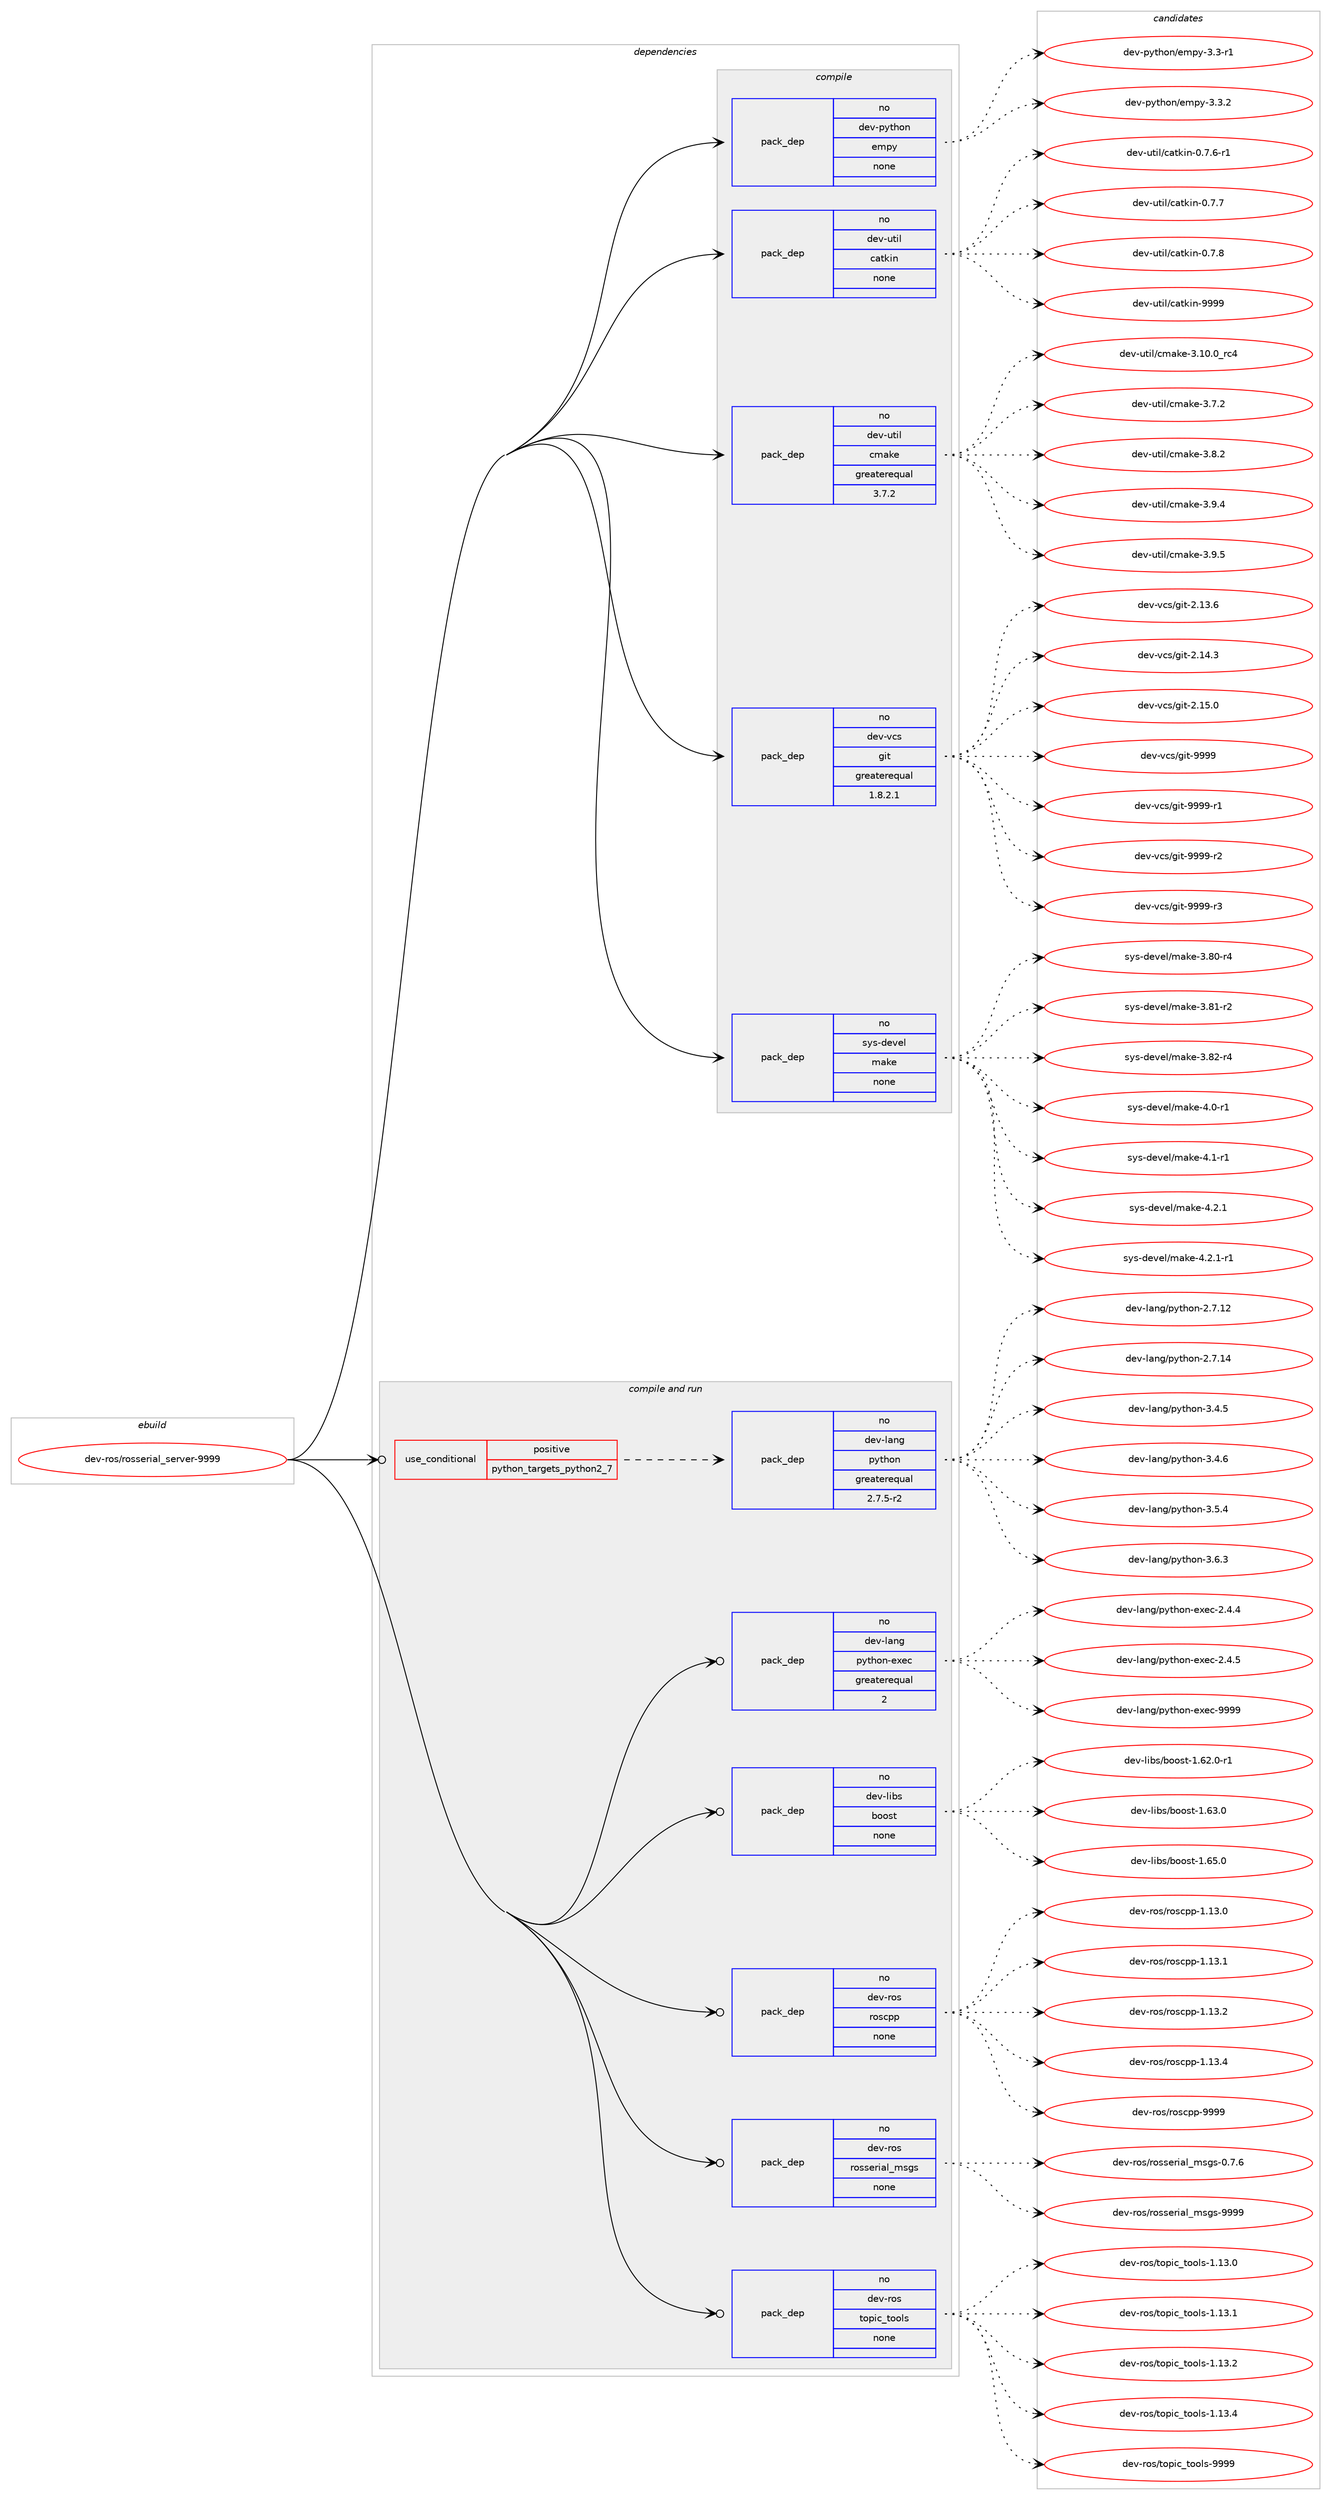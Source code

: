 digraph prolog {

# *************
# Graph options
# *************

newrank=true;
concentrate=true;
compound=true;
graph [rankdir=LR,fontname=Helvetica,fontsize=10,ranksep=1.5];#, ranksep=2.5, nodesep=0.2];
edge  [arrowhead=vee];
node  [fontname=Helvetica,fontsize=10];

# **********
# The ebuild
# **********

subgraph cluster_leftcol {
color=gray;
rank=same;
label=<<i>ebuild</i>>;
id [label="dev-ros/rosserial_server-9999", color=red, width=4, href="../dev-ros/rosserial_server-9999.svg"];
}

# ****************
# The dependencies
# ****************

subgraph cluster_midcol {
color=gray;
label=<<i>dependencies</i>>;
subgraph cluster_compile {
fillcolor="#eeeeee";
style=filled;
label=<<i>compile</i>>;
subgraph pack160544 {
dependency211429 [label=<<TABLE BORDER="0" CELLBORDER="1" CELLSPACING="0" CELLPADDING="4" WIDTH="220"><TR><TD ROWSPAN="6" CELLPADDING="30">pack_dep</TD></TR><TR><TD WIDTH="110">no</TD></TR><TR><TD>dev-python</TD></TR><TR><TD>empy</TD></TR><TR><TD>none</TD></TR><TR><TD></TD></TR></TABLE>>, shape=none, color=blue];
}
id:e -> dependency211429:w [weight=20,style="solid",arrowhead="vee"];
subgraph pack160545 {
dependency211430 [label=<<TABLE BORDER="0" CELLBORDER="1" CELLSPACING="0" CELLPADDING="4" WIDTH="220"><TR><TD ROWSPAN="6" CELLPADDING="30">pack_dep</TD></TR><TR><TD WIDTH="110">no</TD></TR><TR><TD>dev-util</TD></TR><TR><TD>catkin</TD></TR><TR><TD>none</TD></TR><TR><TD></TD></TR></TABLE>>, shape=none, color=blue];
}
id:e -> dependency211430:w [weight=20,style="solid",arrowhead="vee"];
subgraph pack160546 {
dependency211431 [label=<<TABLE BORDER="0" CELLBORDER="1" CELLSPACING="0" CELLPADDING="4" WIDTH="220"><TR><TD ROWSPAN="6" CELLPADDING="30">pack_dep</TD></TR><TR><TD WIDTH="110">no</TD></TR><TR><TD>dev-util</TD></TR><TR><TD>cmake</TD></TR><TR><TD>greaterequal</TD></TR><TR><TD>3.7.2</TD></TR></TABLE>>, shape=none, color=blue];
}
id:e -> dependency211431:w [weight=20,style="solid",arrowhead="vee"];
subgraph pack160547 {
dependency211432 [label=<<TABLE BORDER="0" CELLBORDER="1" CELLSPACING="0" CELLPADDING="4" WIDTH="220"><TR><TD ROWSPAN="6" CELLPADDING="30">pack_dep</TD></TR><TR><TD WIDTH="110">no</TD></TR><TR><TD>dev-vcs</TD></TR><TR><TD>git</TD></TR><TR><TD>greaterequal</TD></TR><TR><TD>1.8.2.1</TD></TR></TABLE>>, shape=none, color=blue];
}
id:e -> dependency211432:w [weight=20,style="solid",arrowhead="vee"];
subgraph pack160548 {
dependency211433 [label=<<TABLE BORDER="0" CELLBORDER="1" CELLSPACING="0" CELLPADDING="4" WIDTH="220"><TR><TD ROWSPAN="6" CELLPADDING="30">pack_dep</TD></TR><TR><TD WIDTH="110">no</TD></TR><TR><TD>sys-devel</TD></TR><TR><TD>make</TD></TR><TR><TD>none</TD></TR><TR><TD></TD></TR></TABLE>>, shape=none, color=blue];
}
id:e -> dependency211433:w [weight=20,style="solid",arrowhead="vee"];
}
subgraph cluster_compileandrun {
fillcolor="#eeeeee";
style=filled;
label=<<i>compile and run</i>>;
subgraph cond46898 {
dependency211434 [label=<<TABLE BORDER="0" CELLBORDER="1" CELLSPACING="0" CELLPADDING="4"><TR><TD ROWSPAN="3" CELLPADDING="10">use_conditional</TD></TR><TR><TD>positive</TD></TR><TR><TD>python_targets_python2_7</TD></TR></TABLE>>, shape=none, color=red];
subgraph pack160549 {
dependency211435 [label=<<TABLE BORDER="0" CELLBORDER="1" CELLSPACING="0" CELLPADDING="4" WIDTH="220"><TR><TD ROWSPAN="6" CELLPADDING="30">pack_dep</TD></TR><TR><TD WIDTH="110">no</TD></TR><TR><TD>dev-lang</TD></TR><TR><TD>python</TD></TR><TR><TD>greaterequal</TD></TR><TR><TD>2.7.5-r2</TD></TR></TABLE>>, shape=none, color=blue];
}
dependency211434:e -> dependency211435:w [weight=20,style="dashed",arrowhead="vee"];
}
id:e -> dependency211434:w [weight=20,style="solid",arrowhead="odotvee"];
subgraph pack160550 {
dependency211436 [label=<<TABLE BORDER="0" CELLBORDER="1" CELLSPACING="0" CELLPADDING="4" WIDTH="220"><TR><TD ROWSPAN="6" CELLPADDING="30">pack_dep</TD></TR><TR><TD WIDTH="110">no</TD></TR><TR><TD>dev-lang</TD></TR><TR><TD>python-exec</TD></TR><TR><TD>greaterequal</TD></TR><TR><TD>2</TD></TR></TABLE>>, shape=none, color=blue];
}
id:e -> dependency211436:w [weight=20,style="solid",arrowhead="odotvee"];
subgraph pack160551 {
dependency211437 [label=<<TABLE BORDER="0" CELLBORDER="1" CELLSPACING="0" CELLPADDING="4" WIDTH="220"><TR><TD ROWSPAN="6" CELLPADDING="30">pack_dep</TD></TR><TR><TD WIDTH="110">no</TD></TR><TR><TD>dev-libs</TD></TR><TR><TD>boost</TD></TR><TR><TD>none</TD></TR><TR><TD></TD></TR></TABLE>>, shape=none, color=blue];
}
id:e -> dependency211437:w [weight=20,style="solid",arrowhead="odotvee"];
subgraph pack160552 {
dependency211438 [label=<<TABLE BORDER="0" CELLBORDER="1" CELLSPACING="0" CELLPADDING="4" WIDTH="220"><TR><TD ROWSPAN="6" CELLPADDING="30">pack_dep</TD></TR><TR><TD WIDTH="110">no</TD></TR><TR><TD>dev-ros</TD></TR><TR><TD>roscpp</TD></TR><TR><TD>none</TD></TR><TR><TD></TD></TR></TABLE>>, shape=none, color=blue];
}
id:e -> dependency211438:w [weight=20,style="solid",arrowhead="odotvee"];
subgraph pack160553 {
dependency211439 [label=<<TABLE BORDER="0" CELLBORDER="1" CELLSPACING="0" CELLPADDING="4" WIDTH="220"><TR><TD ROWSPAN="6" CELLPADDING="30">pack_dep</TD></TR><TR><TD WIDTH="110">no</TD></TR><TR><TD>dev-ros</TD></TR><TR><TD>rosserial_msgs</TD></TR><TR><TD>none</TD></TR><TR><TD></TD></TR></TABLE>>, shape=none, color=blue];
}
id:e -> dependency211439:w [weight=20,style="solid",arrowhead="odotvee"];
subgraph pack160554 {
dependency211440 [label=<<TABLE BORDER="0" CELLBORDER="1" CELLSPACING="0" CELLPADDING="4" WIDTH="220"><TR><TD ROWSPAN="6" CELLPADDING="30">pack_dep</TD></TR><TR><TD WIDTH="110">no</TD></TR><TR><TD>dev-ros</TD></TR><TR><TD>topic_tools</TD></TR><TR><TD>none</TD></TR><TR><TD></TD></TR></TABLE>>, shape=none, color=blue];
}
id:e -> dependency211440:w [weight=20,style="solid",arrowhead="odotvee"];
}
subgraph cluster_run {
fillcolor="#eeeeee";
style=filled;
label=<<i>run</i>>;
}
}

# **************
# The candidates
# **************

subgraph cluster_choices {
rank=same;
color=gray;
label=<<i>candidates</i>>;

subgraph choice160544 {
color=black;
nodesep=1;
choice1001011184511212111610411111047101109112121455146514511449 [label="dev-python/empy-3.3-r1", color=red, width=4,href="../dev-python/empy-3.3-r1.svg"];
choice1001011184511212111610411111047101109112121455146514650 [label="dev-python/empy-3.3.2", color=red, width=4,href="../dev-python/empy-3.3.2.svg"];
dependency211429:e -> choice1001011184511212111610411111047101109112121455146514511449:w [style=dotted,weight="100"];
dependency211429:e -> choice1001011184511212111610411111047101109112121455146514650:w [style=dotted,weight="100"];
}
subgraph choice160545 {
color=black;
nodesep=1;
choice100101118451171161051084799971161071051104548465546544511449 [label="dev-util/catkin-0.7.6-r1", color=red, width=4,href="../dev-util/catkin-0.7.6-r1.svg"];
choice10010111845117116105108479997116107105110454846554655 [label="dev-util/catkin-0.7.7", color=red, width=4,href="../dev-util/catkin-0.7.7.svg"];
choice10010111845117116105108479997116107105110454846554656 [label="dev-util/catkin-0.7.8", color=red, width=4,href="../dev-util/catkin-0.7.8.svg"];
choice100101118451171161051084799971161071051104557575757 [label="dev-util/catkin-9999", color=red, width=4,href="../dev-util/catkin-9999.svg"];
dependency211430:e -> choice100101118451171161051084799971161071051104548465546544511449:w [style=dotted,weight="100"];
dependency211430:e -> choice10010111845117116105108479997116107105110454846554655:w [style=dotted,weight="100"];
dependency211430:e -> choice10010111845117116105108479997116107105110454846554656:w [style=dotted,weight="100"];
dependency211430:e -> choice100101118451171161051084799971161071051104557575757:w [style=dotted,weight="100"];
}
subgraph choice160546 {
color=black;
nodesep=1;
choice1001011184511711610510847991099710710145514649484648951149952 [label="dev-util/cmake-3.10.0_rc4", color=red, width=4,href="../dev-util/cmake-3.10.0_rc4.svg"];
choice10010111845117116105108479910997107101455146554650 [label="dev-util/cmake-3.7.2", color=red, width=4,href="../dev-util/cmake-3.7.2.svg"];
choice10010111845117116105108479910997107101455146564650 [label="dev-util/cmake-3.8.2", color=red, width=4,href="../dev-util/cmake-3.8.2.svg"];
choice10010111845117116105108479910997107101455146574652 [label="dev-util/cmake-3.9.4", color=red, width=4,href="../dev-util/cmake-3.9.4.svg"];
choice10010111845117116105108479910997107101455146574653 [label="dev-util/cmake-3.9.5", color=red, width=4,href="../dev-util/cmake-3.9.5.svg"];
dependency211431:e -> choice1001011184511711610510847991099710710145514649484648951149952:w [style=dotted,weight="100"];
dependency211431:e -> choice10010111845117116105108479910997107101455146554650:w [style=dotted,weight="100"];
dependency211431:e -> choice10010111845117116105108479910997107101455146564650:w [style=dotted,weight="100"];
dependency211431:e -> choice10010111845117116105108479910997107101455146574652:w [style=dotted,weight="100"];
dependency211431:e -> choice10010111845117116105108479910997107101455146574653:w [style=dotted,weight="100"];
}
subgraph choice160547 {
color=black;
nodesep=1;
choice10010111845118991154710310511645504649514654 [label="dev-vcs/git-2.13.6", color=red, width=4,href="../dev-vcs/git-2.13.6.svg"];
choice10010111845118991154710310511645504649524651 [label="dev-vcs/git-2.14.3", color=red, width=4,href="../dev-vcs/git-2.14.3.svg"];
choice10010111845118991154710310511645504649534648 [label="dev-vcs/git-2.15.0", color=red, width=4,href="../dev-vcs/git-2.15.0.svg"];
choice1001011184511899115471031051164557575757 [label="dev-vcs/git-9999", color=red, width=4,href="../dev-vcs/git-9999.svg"];
choice10010111845118991154710310511645575757574511449 [label="dev-vcs/git-9999-r1", color=red, width=4,href="../dev-vcs/git-9999-r1.svg"];
choice10010111845118991154710310511645575757574511450 [label="dev-vcs/git-9999-r2", color=red, width=4,href="../dev-vcs/git-9999-r2.svg"];
choice10010111845118991154710310511645575757574511451 [label="dev-vcs/git-9999-r3", color=red, width=4,href="../dev-vcs/git-9999-r3.svg"];
dependency211432:e -> choice10010111845118991154710310511645504649514654:w [style=dotted,weight="100"];
dependency211432:e -> choice10010111845118991154710310511645504649524651:w [style=dotted,weight="100"];
dependency211432:e -> choice10010111845118991154710310511645504649534648:w [style=dotted,weight="100"];
dependency211432:e -> choice1001011184511899115471031051164557575757:w [style=dotted,weight="100"];
dependency211432:e -> choice10010111845118991154710310511645575757574511449:w [style=dotted,weight="100"];
dependency211432:e -> choice10010111845118991154710310511645575757574511450:w [style=dotted,weight="100"];
dependency211432:e -> choice10010111845118991154710310511645575757574511451:w [style=dotted,weight="100"];
}
subgraph choice160548 {
color=black;
nodesep=1;
choice11512111545100101118101108471099710710145514656484511452 [label="sys-devel/make-3.80-r4", color=red, width=4,href="../sys-devel/make-3.80-r4.svg"];
choice11512111545100101118101108471099710710145514656494511450 [label="sys-devel/make-3.81-r2", color=red, width=4,href="../sys-devel/make-3.81-r2.svg"];
choice11512111545100101118101108471099710710145514656504511452 [label="sys-devel/make-3.82-r4", color=red, width=4,href="../sys-devel/make-3.82-r4.svg"];
choice115121115451001011181011084710997107101455246484511449 [label="sys-devel/make-4.0-r1", color=red, width=4,href="../sys-devel/make-4.0-r1.svg"];
choice115121115451001011181011084710997107101455246494511449 [label="sys-devel/make-4.1-r1", color=red, width=4,href="../sys-devel/make-4.1-r1.svg"];
choice115121115451001011181011084710997107101455246504649 [label="sys-devel/make-4.2.1", color=red, width=4,href="../sys-devel/make-4.2.1.svg"];
choice1151211154510010111810110847109971071014552465046494511449 [label="sys-devel/make-4.2.1-r1", color=red, width=4,href="../sys-devel/make-4.2.1-r1.svg"];
dependency211433:e -> choice11512111545100101118101108471099710710145514656484511452:w [style=dotted,weight="100"];
dependency211433:e -> choice11512111545100101118101108471099710710145514656494511450:w [style=dotted,weight="100"];
dependency211433:e -> choice11512111545100101118101108471099710710145514656504511452:w [style=dotted,weight="100"];
dependency211433:e -> choice115121115451001011181011084710997107101455246484511449:w [style=dotted,weight="100"];
dependency211433:e -> choice115121115451001011181011084710997107101455246494511449:w [style=dotted,weight="100"];
dependency211433:e -> choice115121115451001011181011084710997107101455246504649:w [style=dotted,weight="100"];
dependency211433:e -> choice1151211154510010111810110847109971071014552465046494511449:w [style=dotted,weight="100"];
}
subgraph choice160549 {
color=black;
nodesep=1;
choice10010111845108971101034711212111610411111045504655464950 [label="dev-lang/python-2.7.12", color=red, width=4,href="../dev-lang/python-2.7.12.svg"];
choice10010111845108971101034711212111610411111045504655464952 [label="dev-lang/python-2.7.14", color=red, width=4,href="../dev-lang/python-2.7.14.svg"];
choice100101118451089711010347112121116104111110455146524653 [label="dev-lang/python-3.4.5", color=red, width=4,href="../dev-lang/python-3.4.5.svg"];
choice100101118451089711010347112121116104111110455146524654 [label="dev-lang/python-3.4.6", color=red, width=4,href="../dev-lang/python-3.4.6.svg"];
choice100101118451089711010347112121116104111110455146534652 [label="dev-lang/python-3.5.4", color=red, width=4,href="../dev-lang/python-3.5.4.svg"];
choice100101118451089711010347112121116104111110455146544651 [label="dev-lang/python-3.6.3", color=red, width=4,href="../dev-lang/python-3.6.3.svg"];
dependency211435:e -> choice10010111845108971101034711212111610411111045504655464950:w [style=dotted,weight="100"];
dependency211435:e -> choice10010111845108971101034711212111610411111045504655464952:w [style=dotted,weight="100"];
dependency211435:e -> choice100101118451089711010347112121116104111110455146524653:w [style=dotted,weight="100"];
dependency211435:e -> choice100101118451089711010347112121116104111110455146524654:w [style=dotted,weight="100"];
dependency211435:e -> choice100101118451089711010347112121116104111110455146534652:w [style=dotted,weight="100"];
dependency211435:e -> choice100101118451089711010347112121116104111110455146544651:w [style=dotted,weight="100"];
}
subgraph choice160550 {
color=black;
nodesep=1;
choice1001011184510897110103471121211161041111104510112010199455046524652 [label="dev-lang/python-exec-2.4.4", color=red, width=4,href="../dev-lang/python-exec-2.4.4.svg"];
choice1001011184510897110103471121211161041111104510112010199455046524653 [label="dev-lang/python-exec-2.4.5", color=red, width=4,href="../dev-lang/python-exec-2.4.5.svg"];
choice10010111845108971101034711212111610411111045101120101994557575757 [label="dev-lang/python-exec-9999", color=red, width=4,href="../dev-lang/python-exec-9999.svg"];
dependency211436:e -> choice1001011184510897110103471121211161041111104510112010199455046524652:w [style=dotted,weight="100"];
dependency211436:e -> choice1001011184510897110103471121211161041111104510112010199455046524653:w [style=dotted,weight="100"];
dependency211436:e -> choice10010111845108971101034711212111610411111045101120101994557575757:w [style=dotted,weight="100"];
}
subgraph choice160551 {
color=black;
nodesep=1;
choice10010111845108105981154798111111115116454946545046484511449 [label="dev-libs/boost-1.62.0-r1", color=red, width=4,href="../dev-libs/boost-1.62.0-r1.svg"];
choice1001011184510810598115479811111111511645494654514648 [label="dev-libs/boost-1.63.0", color=red, width=4,href="../dev-libs/boost-1.63.0.svg"];
choice1001011184510810598115479811111111511645494654534648 [label="dev-libs/boost-1.65.0", color=red, width=4,href="../dev-libs/boost-1.65.0.svg"];
dependency211437:e -> choice10010111845108105981154798111111115116454946545046484511449:w [style=dotted,weight="100"];
dependency211437:e -> choice1001011184510810598115479811111111511645494654514648:w [style=dotted,weight="100"];
dependency211437:e -> choice1001011184510810598115479811111111511645494654534648:w [style=dotted,weight="100"];
}
subgraph choice160552 {
color=black;
nodesep=1;
choice10010111845114111115471141111159911211245494649514648 [label="dev-ros/roscpp-1.13.0", color=red, width=4,href="../dev-ros/roscpp-1.13.0.svg"];
choice10010111845114111115471141111159911211245494649514649 [label="dev-ros/roscpp-1.13.1", color=red, width=4,href="../dev-ros/roscpp-1.13.1.svg"];
choice10010111845114111115471141111159911211245494649514650 [label="dev-ros/roscpp-1.13.2", color=red, width=4,href="../dev-ros/roscpp-1.13.2.svg"];
choice10010111845114111115471141111159911211245494649514652 [label="dev-ros/roscpp-1.13.4", color=red, width=4,href="../dev-ros/roscpp-1.13.4.svg"];
choice1001011184511411111547114111115991121124557575757 [label="dev-ros/roscpp-9999", color=red, width=4,href="../dev-ros/roscpp-9999.svg"];
dependency211438:e -> choice10010111845114111115471141111159911211245494649514648:w [style=dotted,weight="100"];
dependency211438:e -> choice10010111845114111115471141111159911211245494649514649:w [style=dotted,weight="100"];
dependency211438:e -> choice10010111845114111115471141111159911211245494649514650:w [style=dotted,weight="100"];
dependency211438:e -> choice10010111845114111115471141111159911211245494649514652:w [style=dotted,weight="100"];
dependency211438:e -> choice1001011184511411111547114111115991121124557575757:w [style=dotted,weight="100"];
}
subgraph choice160553 {
color=black;
nodesep=1;
choice10010111845114111115471141111151151011141059710895109115103115454846554654 [label="dev-ros/rosserial_msgs-0.7.6", color=red, width=4,href="../dev-ros/rosserial_msgs-0.7.6.svg"];
choice100101118451141111154711411111511510111410597108951091151031154557575757 [label="dev-ros/rosserial_msgs-9999", color=red, width=4,href="../dev-ros/rosserial_msgs-9999.svg"];
dependency211439:e -> choice10010111845114111115471141111151151011141059710895109115103115454846554654:w [style=dotted,weight="100"];
dependency211439:e -> choice100101118451141111154711411111511510111410597108951091151031154557575757:w [style=dotted,weight="100"];
}
subgraph choice160554 {
color=black;
nodesep=1;
choice1001011184511411111547116111112105999511611111110811545494649514648 [label="dev-ros/topic_tools-1.13.0", color=red, width=4,href="../dev-ros/topic_tools-1.13.0.svg"];
choice1001011184511411111547116111112105999511611111110811545494649514649 [label="dev-ros/topic_tools-1.13.1", color=red, width=4,href="../dev-ros/topic_tools-1.13.1.svg"];
choice1001011184511411111547116111112105999511611111110811545494649514650 [label="dev-ros/topic_tools-1.13.2", color=red, width=4,href="../dev-ros/topic_tools-1.13.2.svg"];
choice1001011184511411111547116111112105999511611111110811545494649514652 [label="dev-ros/topic_tools-1.13.4", color=red, width=4,href="../dev-ros/topic_tools-1.13.4.svg"];
choice100101118451141111154711611111210599951161111111081154557575757 [label="dev-ros/topic_tools-9999", color=red, width=4,href="../dev-ros/topic_tools-9999.svg"];
dependency211440:e -> choice1001011184511411111547116111112105999511611111110811545494649514648:w [style=dotted,weight="100"];
dependency211440:e -> choice1001011184511411111547116111112105999511611111110811545494649514649:w [style=dotted,weight="100"];
dependency211440:e -> choice1001011184511411111547116111112105999511611111110811545494649514650:w [style=dotted,weight="100"];
dependency211440:e -> choice1001011184511411111547116111112105999511611111110811545494649514652:w [style=dotted,weight="100"];
dependency211440:e -> choice100101118451141111154711611111210599951161111111081154557575757:w [style=dotted,weight="100"];
}
}

}
